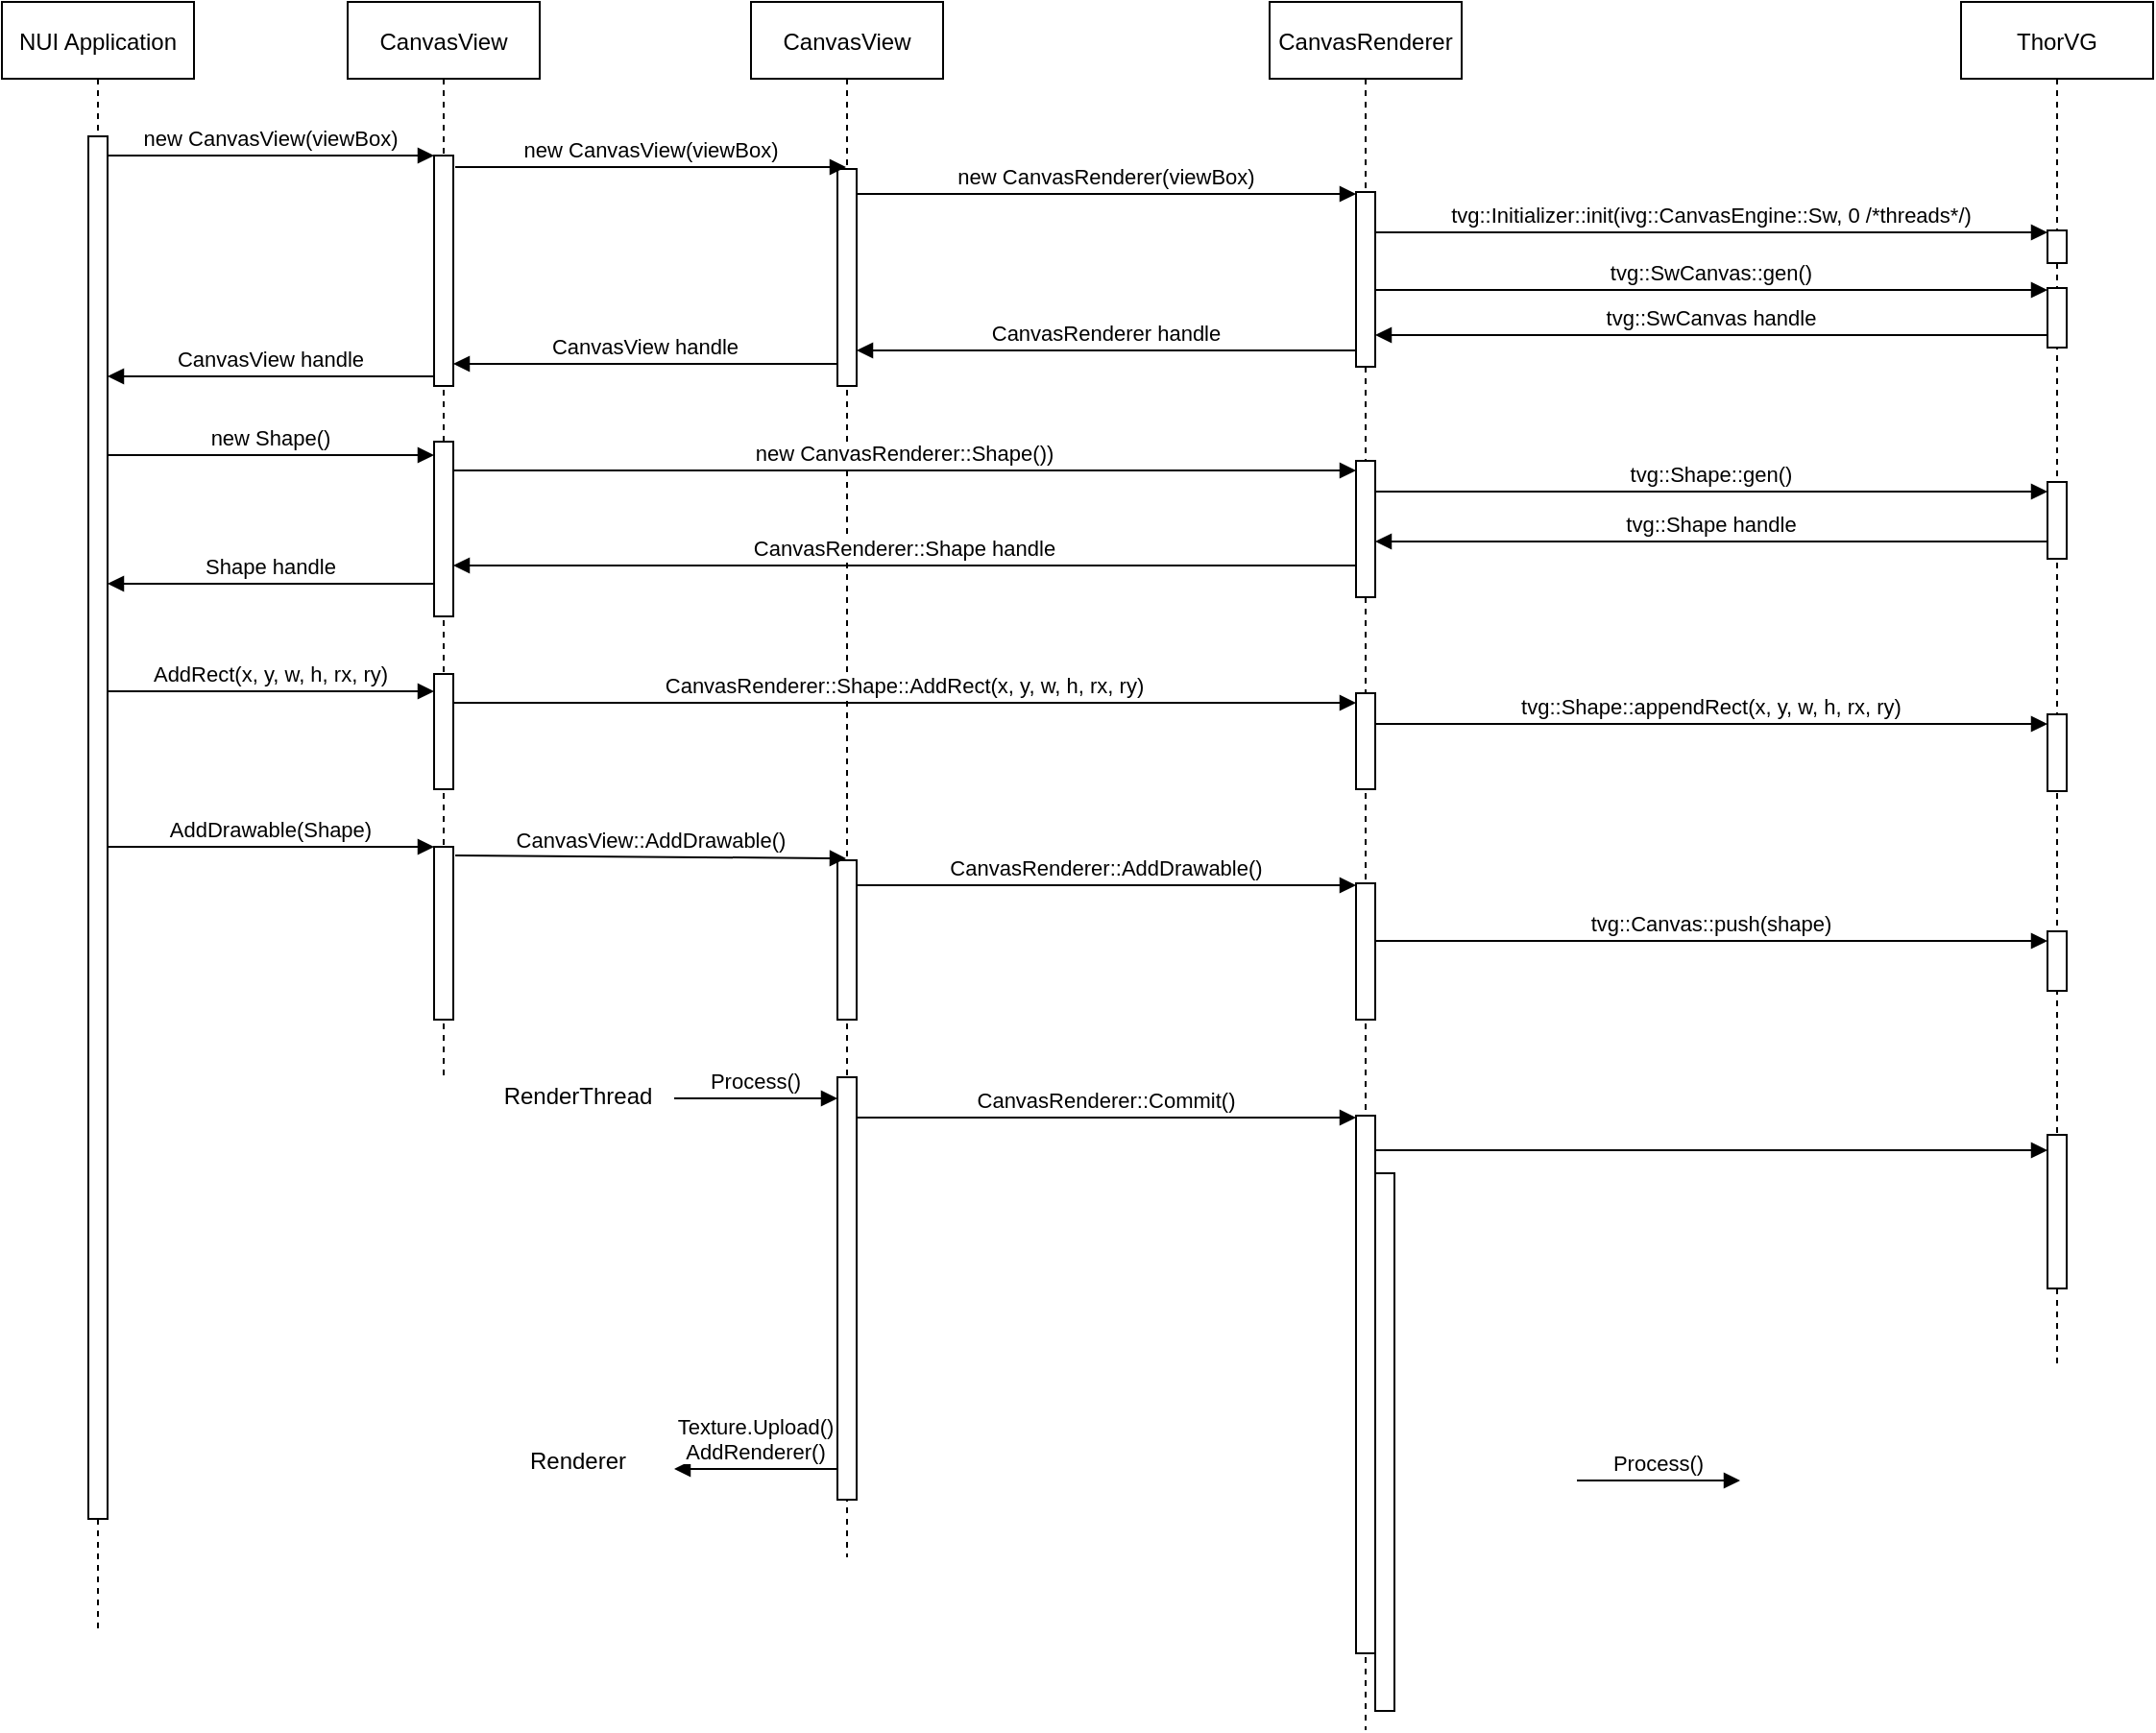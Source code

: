 <mxfile version="14.6.6" type="github">
  <diagram id="kgpKYQtTHZ0yAKxKKP6v" name="Page-1">
    <mxGraphModel dx="1662" dy="762" grid="1" gridSize="10" guides="1" tooltips="1" connect="1" arrows="1" fold="1" page="1" pageScale="1" pageWidth="850" pageHeight="1100" math="0" shadow="0">
      <root>
        <mxCell id="0" />
        <mxCell id="1" parent="0" />
        <mxCell id="3nuBFxr9cyL0pnOWT2aG-1" value="NUI Application" style="shape=umlLifeline;perimeter=lifelinePerimeter;container=1;collapsible=0;recursiveResize=0;rounded=0;shadow=0;strokeWidth=1;" parent="1" vertex="1">
          <mxGeometry x="190" y="80" width="100" height="850" as="geometry" />
        </mxCell>
        <mxCell id="3nuBFxr9cyL0pnOWT2aG-2" value="" style="points=[];perimeter=orthogonalPerimeter;rounded=0;shadow=0;strokeWidth=1;" parent="3nuBFxr9cyL0pnOWT2aG-1" vertex="1">
          <mxGeometry x="45" y="70" width="10" height="720" as="geometry" />
        </mxCell>
        <mxCell id="3nuBFxr9cyL0pnOWT2aG-5" value="CanvasView" style="shape=umlLifeline;perimeter=lifelinePerimeter;container=1;collapsible=0;recursiveResize=0;rounded=0;shadow=0;strokeWidth=1;" parent="1" vertex="1">
          <mxGeometry x="370" y="80" width="100" height="560" as="geometry" />
        </mxCell>
        <mxCell id="3nuBFxr9cyL0pnOWT2aG-6" value="" style="points=[];perimeter=orthogonalPerimeter;rounded=0;shadow=0;strokeWidth=1;" parent="3nuBFxr9cyL0pnOWT2aG-5" vertex="1">
          <mxGeometry x="45" y="80" width="10" height="120" as="geometry" />
        </mxCell>
        <mxCell id="Nm8UWQQyYXnpsGYUjFqg-16" value="" style="points=[];perimeter=orthogonalPerimeter;rounded=0;shadow=0;strokeWidth=1;" vertex="1" parent="3nuBFxr9cyL0pnOWT2aG-5">
          <mxGeometry x="45" y="229" width="10" height="91" as="geometry" />
        </mxCell>
        <mxCell id="Nm8UWQQyYXnpsGYUjFqg-37" value="" style="points=[];perimeter=orthogonalPerimeter;rounded=0;shadow=0;strokeWidth=1;" vertex="1" parent="3nuBFxr9cyL0pnOWT2aG-5">
          <mxGeometry x="45" y="350" width="10" height="60" as="geometry" />
        </mxCell>
        <mxCell id="3nuBFxr9cyL0pnOWT2aG-8" value="new CanvasView(viewBox)" style="verticalAlign=bottom;endArrow=block;entryX=0;entryY=0;shadow=0;strokeWidth=1;" parent="1" source="3nuBFxr9cyL0pnOWT2aG-2" target="3nuBFxr9cyL0pnOWT2aG-6" edge="1">
          <mxGeometry relative="1" as="geometry">
            <mxPoint x="345" y="160" as="sourcePoint" />
          </mxGeometry>
        </mxCell>
        <mxCell id="Nm8UWQQyYXnpsGYUjFqg-1" value="CanvasView" style="shape=umlLifeline;perimeter=lifelinePerimeter;container=1;collapsible=0;recursiveResize=0;rounded=0;shadow=0;strokeWidth=1;" vertex="1" parent="1">
          <mxGeometry x="580" y="80" width="100" height="810" as="geometry" />
        </mxCell>
        <mxCell id="Nm8UWQQyYXnpsGYUjFqg-2" value="" style="points=[];perimeter=orthogonalPerimeter;rounded=0;shadow=0;strokeWidth=1;" vertex="1" parent="Nm8UWQQyYXnpsGYUjFqg-1">
          <mxGeometry x="45" y="87" width="10" height="113" as="geometry" />
        </mxCell>
        <mxCell id="Nm8UWQQyYXnpsGYUjFqg-58" value="" style="points=[];perimeter=orthogonalPerimeter;rounded=0;shadow=0;strokeWidth=1;" vertex="1" parent="Nm8UWQQyYXnpsGYUjFqg-1">
          <mxGeometry x="45" y="560" width="10" height="220" as="geometry" />
        </mxCell>
        <mxCell id="Nm8UWQQyYXnpsGYUjFqg-3" value="CanvasRenderer" style="shape=umlLifeline;perimeter=lifelinePerimeter;container=1;collapsible=0;recursiveResize=0;rounded=0;shadow=0;strokeWidth=1;" vertex="1" parent="1">
          <mxGeometry x="850" y="80" width="100" height="900" as="geometry" />
        </mxCell>
        <mxCell id="Nm8UWQQyYXnpsGYUjFqg-4" value="" style="points=[];perimeter=orthogonalPerimeter;rounded=0;shadow=0;strokeWidth=1;" vertex="1" parent="Nm8UWQQyYXnpsGYUjFqg-3">
          <mxGeometry x="45" y="99" width="10" height="91" as="geometry" />
        </mxCell>
        <mxCell id="Nm8UWQQyYXnpsGYUjFqg-20" value="" style="points=[];perimeter=orthogonalPerimeter;rounded=0;shadow=0;strokeWidth=1;" vertex="1" parent="Nm8UWQQyYXnpsGYUjFqg-3">
          <mxGeometry x="45" y="239" width="10" height="71" as="geometry" />
        </mxCell>
        <mxCell id="Nm8UWQQyYXnpsGYUjFqg-5" value="ThorVG" style="shape=umlLifeline;perimeter=lifelinePerimeter;container=1;collapsible=0;recursiveResize=0;rounded=0;shadow=0;strokeWidth=1;" vertex="1" parent="1">
          <mxGeometry x="1210" y="80" width="100" height="710" as="geometry" />
        </mxCell>
        <mxCell id="Nm8UWQQyYXnpsGYUjFqg-6" value="" style="points=[];perimeter=orthogonalPerimeter;rounded=0;shadow=0;strokeWidth=1;" vertex="1" parent="Nm8UWQQyYXnpsGYUjFqg-5">
          <mxGeometry x="45" y="119" width="10" height="17" as="geometry" />
        </mxCell>
        <mxCell id="Nm8UWQQyYXnpsGYUjFqg-22" value="" style="points=[];perimeter=orthogonalPerimeter;rounded=0;shadow=0;strokeWidth=1;" vertex="1" parent="Nm8UWQQyYXnpsGYUjFqg-5">
          <mxGeometry x="45" y="250" width="10" height="40" as="geometry" />
        </mxCell>
        <mxCell id="Nm8UWQQyYXnpsGYUjFqg-7" value="new CanvasView(viewBox)" style="verticalAlign=bottom;endArrow=block;shadow=0;strokeWidth=1;exitX=1.1;exitY=0.05;exitDx=0;exitDy=0;exitPerimeter=0;" edge="1" parent="1" source="3nuBFxr9cyL0pnOWT2aG-6" target="Nm8UWQQyYXnpsGYUjFqg-1">
          <mxGeometry relative="1" as="geometry">
            <mxPoint x="350" y="170" as="sourcePoint" />
            <mxPoint x="355" y="170.0" as="targetPoint" />
          </mxGeometry>
        </mxCell>
        <mxCell id="Nm8UWQQyYXnpsGYUjFqg-8" value="new CanvasRenderer(viewBox)" style="verticalAlign=bottom;endArrow=block;shadow=0;strokeWidth=1;" edge="1" parent="1" source="Nm8UWQQyYXnpsGYUjFqg-2" target="Nm8UWQQyYXnpsGYUjFqg-4">
          <mxGeometry relative="1" as="geometry">
            <mxPoint x="366" y="178" as="sourcePoint" />
            <mxPoint x="639.5" y="178" as="targetPoint" />
            <Array as="points">
              <mxPoint x="670" y="180" />
            </Array>
          </mxGeometry>
        </mxCell>
        <mxCell id="Nm8UWQQyYXnpsGYUjFqg-9" value="tvg::SwCanvas::gen()" style="verticalAlign=bottom;endArrow=block;shadow=0;strokeWidth=1;" edge="1" parent="1" source="Nm8UWQQyYXnpsGYUjFqg-4" target="Nm8UWQQyYXnpsGYUjFqg-11">
          <mxGeometry relative="1" as="geometry">
            <mxPoint x="906" y="219" as="sourcePoint" />
            <mxPoint x="1186" y="219" as="targetPoint" />
            <Array as="points">
              <mxPoint x="946" y="230" />
            </Array>
          </mxGeometry>
        </mxCell>
        <mxCell id="Nm8UWQQyYXnpsGYUjFqg-10" value="tvg::Initializer::init(ivg::CanvasEngine::Sw, 0 /*threads*/)" style="verticalAlign=bottom;endArrow=block;shadow=0;strokeWidth=1;" edge="1" parent="1" source="Nm8UWQQyYXnpsGYUjFqg-4" target="Nm8UWQQyYXnpsGYUjFqg-6">
          <mxGeometry relative="1" as="geometry">
            <mxPoint x="910" y="200" as="sourcePoint" />
            <mxPoint x="1190" y="200" as="targetPoint" />
            <Array as="points">
              <mxPoint x="950" y="200" />
            </Array>
          </mxGeometry>
        </mxCell>
        <mxCell id="Nm8UWQQyYXnpsGYUjFqg-11" value="" style="points=[];perimeter=orthogonalPerimeter;rounded=0;shadow=0;strokeWidth=1;" vertex="1" parent="1">
          <mxGeometry x="1255" y="229" width="10" height="31" as="geometry" />
        </mxCell>
        <mxCell id="Nm8UWQQyYXnpsGYUjFqg-19" value="new Shape()" style="verticalAlign=bottom;endArrow=block;shadow=0;strokeWidth=1;" edge="1" parent="1">
          <mxGeometry relative="1" as="geometry">
            <mxPoint x="245" y="316" as="sourcePoint" />
            <mxPoint x="415" y="316" as="targetPoint" />
          </mxGeometry>
        </mxCell>
        <mxCell id="Nm8UWQQyYXnpsGYUjFqg-21" value="new CanvasRenderer::Shape())" style="verticalAlign=bottom;endArrow=block;shadow=0;strokeWidth=1;" edge="1" parent="1" source="Nm8UWQQyYXnpsGYUjFqg-16">
          <mxGeometry relative="1" as="geometry">
            <mxPoint x="355" y="324" as="sourcePoint" />
            <mxPoint x="895" y="324" as="targetPoint" />
          </mxGeometry>
        </mxCell>
        <mxCell id="Nm8UWQQyYXnpsGYUjFqg-23" value="tvg::SwCanvas handle" style="verticalAlign=bottom;endArrow=block;shadow=0;strokeWidth=1;" edge="1" parent="1">
          <mxGeometry relative="1" as="geometry">
            <mxPoint x="1255" y="253.5" as="sourcePoint" />
            <mxPoint x="905" y="253.5" as="targetPoint" />
          </mxGeometry>
        </mxCell>
        <mxCell id="Nm8UWQQyYXnpsGYUjFqg-24" value="CanvasRenderer handle" style="verticalAlign=bottom;endArrow=block;shadow=0;strokeWidth=1;" edge="1" parent="1">
          <mxGeometry relative="1" as="geometry">
            <mxPoint x="895" y="261.5" as="sourcePoint" />
            <mxPoint x="635" y="261.5" as="targetPoint" />
          </mxGeometry>
        </mxCell>
        <mxCell id="Nm8UWQQyYXnpsGYUjFqg-25" value="CanvasView handle" style="verticalAlign=bottom;endArrow=block;shadow=0;strokeWidth=1;" edge="1" parent="1" target="3nuBFxr9cyL0pnOWT2aG-6">
          <mxGeometry relative="1" as="geometry">
            <mxPoint x="625" y="268.5" as="sourcePoint" />
            <mxPoint x="355" y="268.5" as="targetPoint" />
          </mxGeometry>
        </mxCell>
        <mxCell id="Nm8UWQQyYXnpsGYUjFqg-26" value="CanvasView handle" style="verticalAlign=bottom;endArrow=block;shadow=0;strokeWidth=1;" edge="1" parent="1">
          <mxGeometry relative="1" as="geometry">
            <mxPoint x="415" y="275" as="sourcePoint" />
            <mxPoint x="245" y="275" as="targetPoint" />
          </mxGeometry>
        </mxCell>
        <mxCell id="Nm8UWQQyYXnpsGYUjFqg-27" value="tvg::Shape::gen()" style="verticalAlign=bottom;endArrow=block;shadow=0;strokeWidth=1;" edge="1" parent="1">
          <mxGeometry relative="1" as="geometry">
            <mxPoint x="905" y="335" as="sourcePoint" />
            <mxPoint x="1255" y="335" as="targetPoint" />
            <Array as="points">
              <mxPoint x="970" y="335" />
            </Array>
          </mxGeometry>
        </mxCell>
        <mxCell id="Nm8UWQQyYXnpsGYUjFqg-28" value="tvg::Shape handle" style="verticalAlign=bottom;endArrow=block;shadow=0;strokeWidth=1;" edge="1" parent="1">
          <mxGeometry relative="1" as="geometry">
            <mxPoint x="1255" y="361" as="sourcePoint" />
            <mxPoint x="905" y="361" as="targetPoint" />
          </mxGeometry>
        </mxCell>
        <mxCell id="Nm8UWQQyYXnpsGYUjFqg-29" value="CanvasRenderer::Shape handle" style="verticalAlign=bottom;endArrow=block;shadow=0;strokeWidth=1;" edge="1" parent="1" target="Nm8UWQQyYXnpsGYUjFqg-16">
          <mxGeometry relative="1" as="geometry">
            <mxPoint x="895" y="373.5" as="sourcePoint" />
            <mxPoint x="355" y="373.5" as="targetPoint" />
          </mxGeometry>
        </mxCell>
        <mxCell id="Nm8UWQQyYXnpsGYUjFqg-31" value="Shape handle" style="verticalAlign=bottom;endArrow=block;shadow=0;strokeWidth=1;" edge="1" parent="1">
          <mxGeometry relative="1" as="geometry">
            <mxPoint x="415" y="383" as="sourcePoint" />
            <mxPoint x="245" y="383" as="targetPoint" />
          </mxGeometry>
        </mxCell>
        <mxCell id="Nm8UWQQyYXnpsGYUjFqg-36" value="AddRect(x, y, w, h, rx, ry)" style="verticalAlign=bottom;endArrow=block;shadow=0;strokeWidth=1;" edge="1" parent="1">
          <mxGeometry relative="1" as="geometry">
            <mxPoint x="245" y="439" as="sourcePoint" />
            <mxPoint x="415" y="439" as="targetPoint" />
          </mxGeometry>
        </mxCell>
        <mxCell id="Nm8UWQQyYXnpsGYUjFqg-38" value="" style="points=[];perimeter=orthogonalPerimeter;rounded=0;shadow=0;strokeWidth=1;" vertex="1" parent="1">
          <mxGeometry x="895" y="440" width="10" height="50" as="geometry" />
        </mxCell>
        <mxCell id="Nm8UWQQyYXnpsGYUjFqg-39" value="" style="points=[];perimeter=orthogonalPerimeter;rounded=0;shadow=0;strokeWidth=1;" vertex="1" parent="1">
          <mxGeometry x="1255" y="451" width="10" height="40" as="geometry" />
        </mxCell>
        <mxCell id="Nm8UWQQyYXnpsGYUjFqg-40" value="CanvasRenderer::Shape::AddRect(x, y, w, h, rx, ry)" style="verticalAlign=bottom;endArrow=block;shadow=0;strokeWidth=1;" edge="1" parent="1" source="Nm8UWQQyYXnpsGYUjFqg-37">
          <mxGeometry relative="1" as="geometry">
            <mxPoint x="420" y="445" as="sourcePoint" />
            <mxPoint x="895" y="445" as="targetPoint" />
          </mxGeometry>
        </mxCell>
        <mxCell id="Nm8UWQQyYXnpsGYUjFqg-41" value="tvg::Shape::appendRect(x, y, w, h, rx, ry)" style="verticalAlign=bottom;endArrow=block;shadow=0;strokeWidth=1;" edge="1" parent="1">
          <mxGeometry relative="1" as="geometry">
            <mxPoint x="905" y="456" as="sourcePoint" />
            <mxPoint x="1255" y="456" as="targetPoint" />
            <Array as="points">
              <mxPoint x="970" y="456" />
            </Array>
          </mxGeometry>
        </mxCell>
        <mxCell id="Nm8UWQQyYXnpsGYUjFqg-44" value="" style="points=[];perimeter=orthogonalPerimeter;rounded=0;shadow=0;strokeWidth=1;" vertex="1" parent="1">
          <mxGeometry x="415" y="520" width="10" height="90" as="geometry" />
        </mxCell>
        <mxCell id="Nm8UWQQyYXnpsGYUjFqg-45" value="AddDrawable(Shape)" style="verticalAlign=bottom;endArrow=block;entryX=0;entryY=0;shadow=0;strokeWidth=1;" edge="1" target="Nm8UWQQyYXnpsGYUjFqg-44" parent="1">
          <mxGeometry relative="1" as="geometry">
            <mxPoint x="245" y="520.0" as="sourcePoint" />
          </mxGeometry>
        </mxCell>
        <mxCell id="Nm8UWQQyYXnpsGYUjFqg-46" value="" style="points=[];perimeter=orthogonalPerimeter;rounded=0;shadow=0;strokeWidth=1;" vertex="1" parent="1">
          <mxGeometry x="625" y="527" width="10" height="83" as="geometry" />
        </mxCell>
        <mxCell id="Nm8UWQQyYXnpsGYUjFqg-47" value="" style="points=[];perimeter=orthogonalPerimeter;rounded=0;shadow=0;strokeWidth=1;" vertex="1" parent="1">
          <mxGeometry x="895" y="539" width="10" height="71" as="geometry" />
        </mxCell>
        <mxCell id="Nm8UWQQyYXnpsGYUjFqg-49" value="CanvasView::AddDrawable()" style="verticalAlign=bottom;endArrow=block;shadow=0;strokeWidth=1;exitX=1.1;exitY=0.05;exitDx=0;exitDy=0;exitPerimeter=0;" edge="1" source="Nm8UWQQyYXnpsGYUjFqg-44" parent="1">
          <mxGeometry relative="1" as="geometry">
            <mxPoint x="350" y="530" as="sourcePoint" />
            <mxPoint x="629.5" y="526" as="targetPoint" />
          </mxGeometry>
        </mxCell>
        <mxCell id="Nm8UWQQyYXnpsGYUjFqg-50" value="CanvasRenderer::AddDrawable()" style="verticalAlign=bottom;endArrow=block;shadow=0;strokeWidth=1;" edge="1" source="Nm8UWQQyYXnpsGYUjFqg-46" target="Nm8UWQQyYXnpsGYUjFqg-47" parent="1">
          <mxGeometry relative="1" as="geometry">
            <mxPoint x="366" y="538" as="sourcePoint" />
            <mxPoint x="639.5" y="538" as="targetPoint" />
            <Array as="points">
              <mxPoint x="670" y="540" />
            </Array>
          </mxGeometry>
        </mxCell>
        <mxCell id="Nm8UWQQyYXnpsGYUjFqg-51" value="tvg::Canvas::push(shape)" style="verticalAlign=bottom;endArrow=block;shadow=0;strokeWidth=1;" edge="1" parent="1">
          <mxGeometry relative="1" as="geometry">
            <mxPoint x="905" y="569" as="sourcePoint" />
            <mxPoint x="1255" y="569" as="targetPoint" />
            <Array as="points">
              <mxPoint x="946" y="569" />
            </Array>
          </mxGeometry>
        </mxCell>
        <mxCell id="Nm8UWQQyYXnpsGYUjFqg-53" value="" style="points=[];perimeter=orthogonalPerimeter;rounded=0;shadow=0;strokeWidth=1;" vertex="1" parent="1">
          <mxGeometry x="1255" y="564" width="10" height="31" as="geometry" />
        </mxCell>
        <mxCell id="Nm8UWQQyYXnpsGYUjFqg-61" value="Process()" style="verticalAlign=bottom;endArrow=block;shadow=0;strokeWidth=1;" edge="1" parent="1">
          <mxGeometry relative="1" as="geometry">
            <mxPoint x="540" y="651" as="sourcePoint" />
            <mxPoint x="625" y="651" as="targetPoint" />
          </mxGeometry>
        </mxCell>
        <mxCell id="Nm8UWQQyYXnpsGYUjFqg-62" value="RenderThread" style="text;html=1;strokeColor=none;fillColor=none;align=center;verticalAlign=middle;whiteSpace=wrap;rounded=0;" vertex="1" parent="1">
          <mxGeometry x="470" y="640" width="40" height="20" as="geometry" />
        </mxCell>
        <mxCell id="Nm8UWQQyYXnpsGYUjFqg-72" value="" style="points=[];perimeter=orthogonalPerimeter;rounded=0;shadow=0;strokeWidth=1;" vertex="1" parent="1">
          <mxGeometry x="895" y="660" width="10" height="280" as="geometry" />
        </mxCell>
        <mxCell id="Nm8UWQQyYXnpsGYUjFqg-73" value="CanvasRenderer::Commit()" style="verticalAlign=bottom;endArrow=block;shadow=0;strokeWidth=1;" edge="1" target="Nm8UWQQyYXnpsGYUjFqg-72" parent="1">
          <mxGeometry relative="1" as="geometry">
            <mxPoint x="635" y="661" as="sourcePoint" />
            <mxPoint x="639.5" y="659" as="targetPoint" />
            <Array as="points">
              <mxPoint x="670" y="661" />
            </Array>
          </mxGeometry>
        </mxCell>
        <mxCell id="Nm8UWQQyYXnpsGYUjFqg-74" value="" style="verticalAlign=bottom;endArrow=block;shadow=0;strokeWidth=1;" edge="1" parent="1">
          <mxGeometry relative="1" as="geometry">
            <mxPoint x="905" y="678" as="sourcePoint" />
            <mxPoint x="1255" y="678" as="targetPoint" />
            <Array as="points">
              <mxPoint x="946" y="678" />
            </Array>
          </mxGeometry>
        </mxCell>
        <mxCell id="Nm8UWQQyYXnpsGYUjFqg-75" value="" style="points=[];perimeter=orthogonalPerimeter;rounded=0;shadow=0;strokeWidth=1;" vertex="1" parent="1">
          <mxGeometry x="1255" y="670" width="10" height="80" as="geometry" />
        </mxCell>
        <mxCell id="Nm8UWQQyYXnpsGYUjFqg-76" value="Texture.Upload()&#xa;AddRenderer()" style="verticalAlign=bottom;endArrow=block;shadow=0;strokeWidth=1;" edge="1" parent="1">
          <mxGeometry relative="1" as="geometry">
            <mxPoint x="625" y="844" as="sourcePoint" />
            <mxPoint x="540" y="844" as="targetPoint" />
          </mxGeometry>
        </mxCell>
        <mxCell id="Nm8UWQQyYXnpsGYUjFqg-77" value="Renderer" style="text;html=1;strokeColor=none;fillColor=none;align=center;verticalAlign=middle;whiteSpace=wrap;rounded=0;" vertex="1" parent="1">
          <mxGeometry x="470" y="830" width="40" height="20" as="geometry" />
        </mxCell>
        <mxCell id="Nm8UWQQyYXnpsGYUjFqg-78" value="Process()" style="verticalAlign=bottom;endArrow=block;shadow=0;strokeWidth=1;" edge="1" parent="1">
          <mxGeometry relative="1" as="geometry">
            <mxPoint x="1010" y="850" as="sourcePoint" />
            <mxPoint x="1095" y="850" as="targetPoint" />
          </mxGeometry>
        </mxCell>
        <mxCell id="Nm8UWQQyYXnpsGYUjFqg-80" value="" style="points=[];perimeter=orthogonalPerimeter;rounded=0;shadow=0;strokeWidth=1;" vertex="1" parent="1">
          <mxGeometry x="905" y="690" width="10" height="280" as="geometry" />
        </mxCell>
      </root>
    </mxGraphModel>
  </diagram>
</mxfile>
